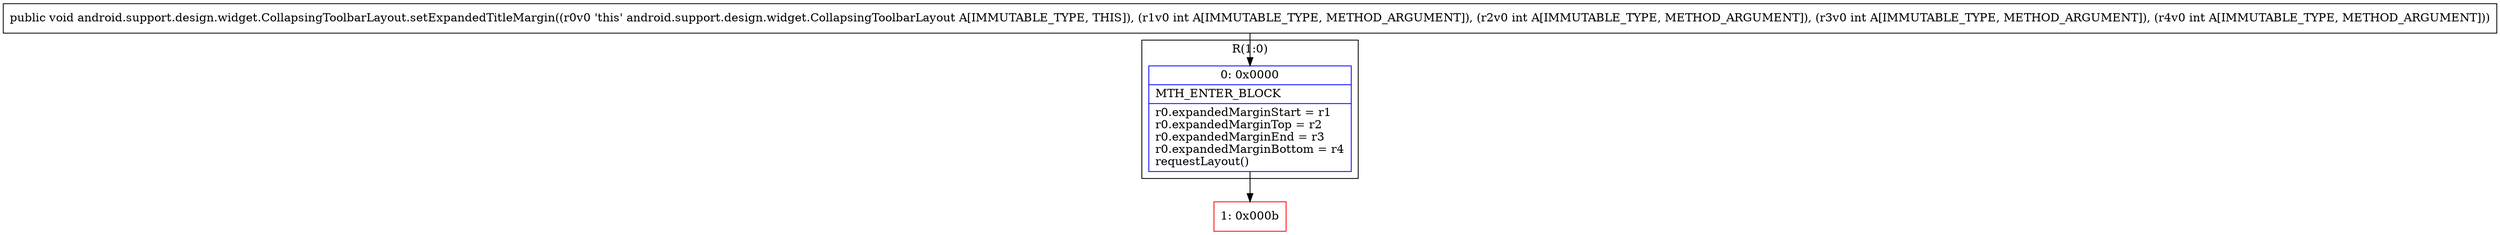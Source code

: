 digraph "CFG forandroid.support.design.widget.CollapsingToolbarLayout.setExpandedTitleMargin(IIII)V" {
subgraph cluster_Region_1790820641 {
label = "R(1:0)";
node [shape=record,color=blue];
Node_0 [shape=record,label="{0\:\ 0x0000|MTH_ENTER_BLOCK\l|r0.expandedMarginStart = r1\lr0.expandedMarginTop = r2\lr0.expandedMarginEnd = r3\lr0.expandedMarginBottom = r4\lrequestLayout()\l}"];
}
Node_1 [shape=record,color=red,label="{1\:\ 0x000b}"];
MethodNode[shape=record,label="{public void android.support.design.widget.CollapsingToolbarLayout.setExpandedTitleMargin((r0v0 'this' android.support.design.widget.CollapsingToolbarLayout A[IMMUTABLE_TYPE, THIS]), (r1v0 int A[IMMUTABLE_TYPE, METHOD_ARGUMENT]), (r2v0 int A[IMMUTABLE_TYPE, METHOD_ARGUMENT]), (r3v0 int A[IMMUTABLE_TYPE, METHOD_ARGUMENT]), (r4v0 int A[IMMUTABLE_TYPE, METHOD_ARGUMENT])) }"];
MethodNode -> Node_0;
Node_0 -> Node_1;
}

